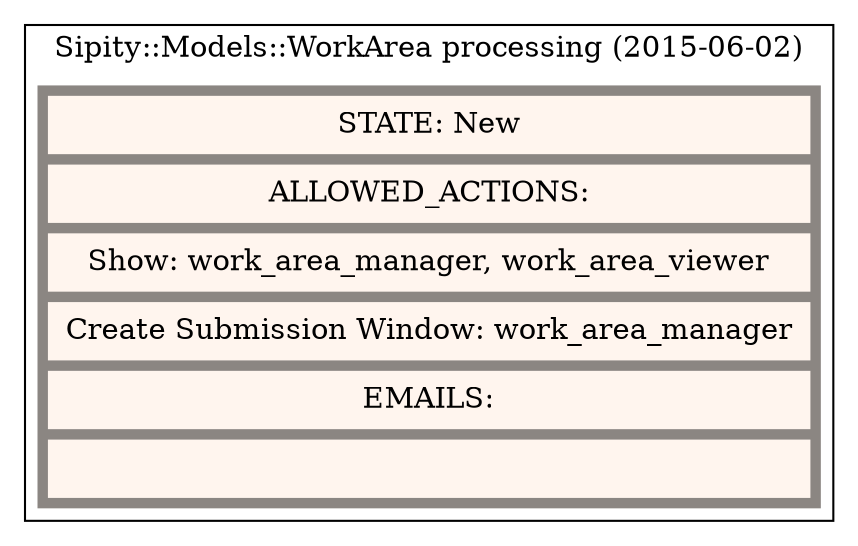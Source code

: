 digraph "G" {
  compound=true;
  node[color="grey15" margin="0.15, 0.125"];
  subgraph cluster_0 {
    label="Sipity::Models::WorkArea processing (2015-06-02)"
    node[style=filled fillcolor=white color="seashell4"]
    subgraph 0 {
      label="States";
      node[shape="record" fillcolor="seashell1" penwidth=5]
      state_new [label="{ STATE: New | ALLOWED_ACTIONS: | Show: work_area_manager, work_area_viewer | Create Submission Window: work_area_manager | EMAILS: |  }"]
    }
    subgraph 1 {
      label="Actions"
      node[shape="record" shape=record penwidth=1]
    }
  }
}
